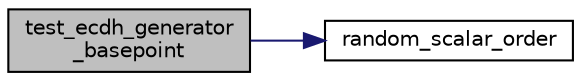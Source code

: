 digraph "test_ecdh_generator_basepoint"
{
  edge [fontname="Helvetica",fontsize="10",labelfontname="Helvetica",labelfontsize="10"];
  node [fontname="Helvetica",fontsize="10",shape=record];
  rankdir="LR";
  Node9 [label="test_ecdh_generator\l_basepoint",height=0.2,width=0.4,color="black", fillcolor="grey75", style="filled", fontcolor="black"];
  Node9 -> Node10 [color="midnightblue",fontsize="10",style="solid",fontname="Helvetica"];
  Node10 [label="random_scalar_order",height=0.2,width=0.4,color="black", fillcolor="white", style="filled",URL="$tests_8c.html#a01cf4b4fc9b4ab8cb3e04fd3dc2ff57f"];
}
